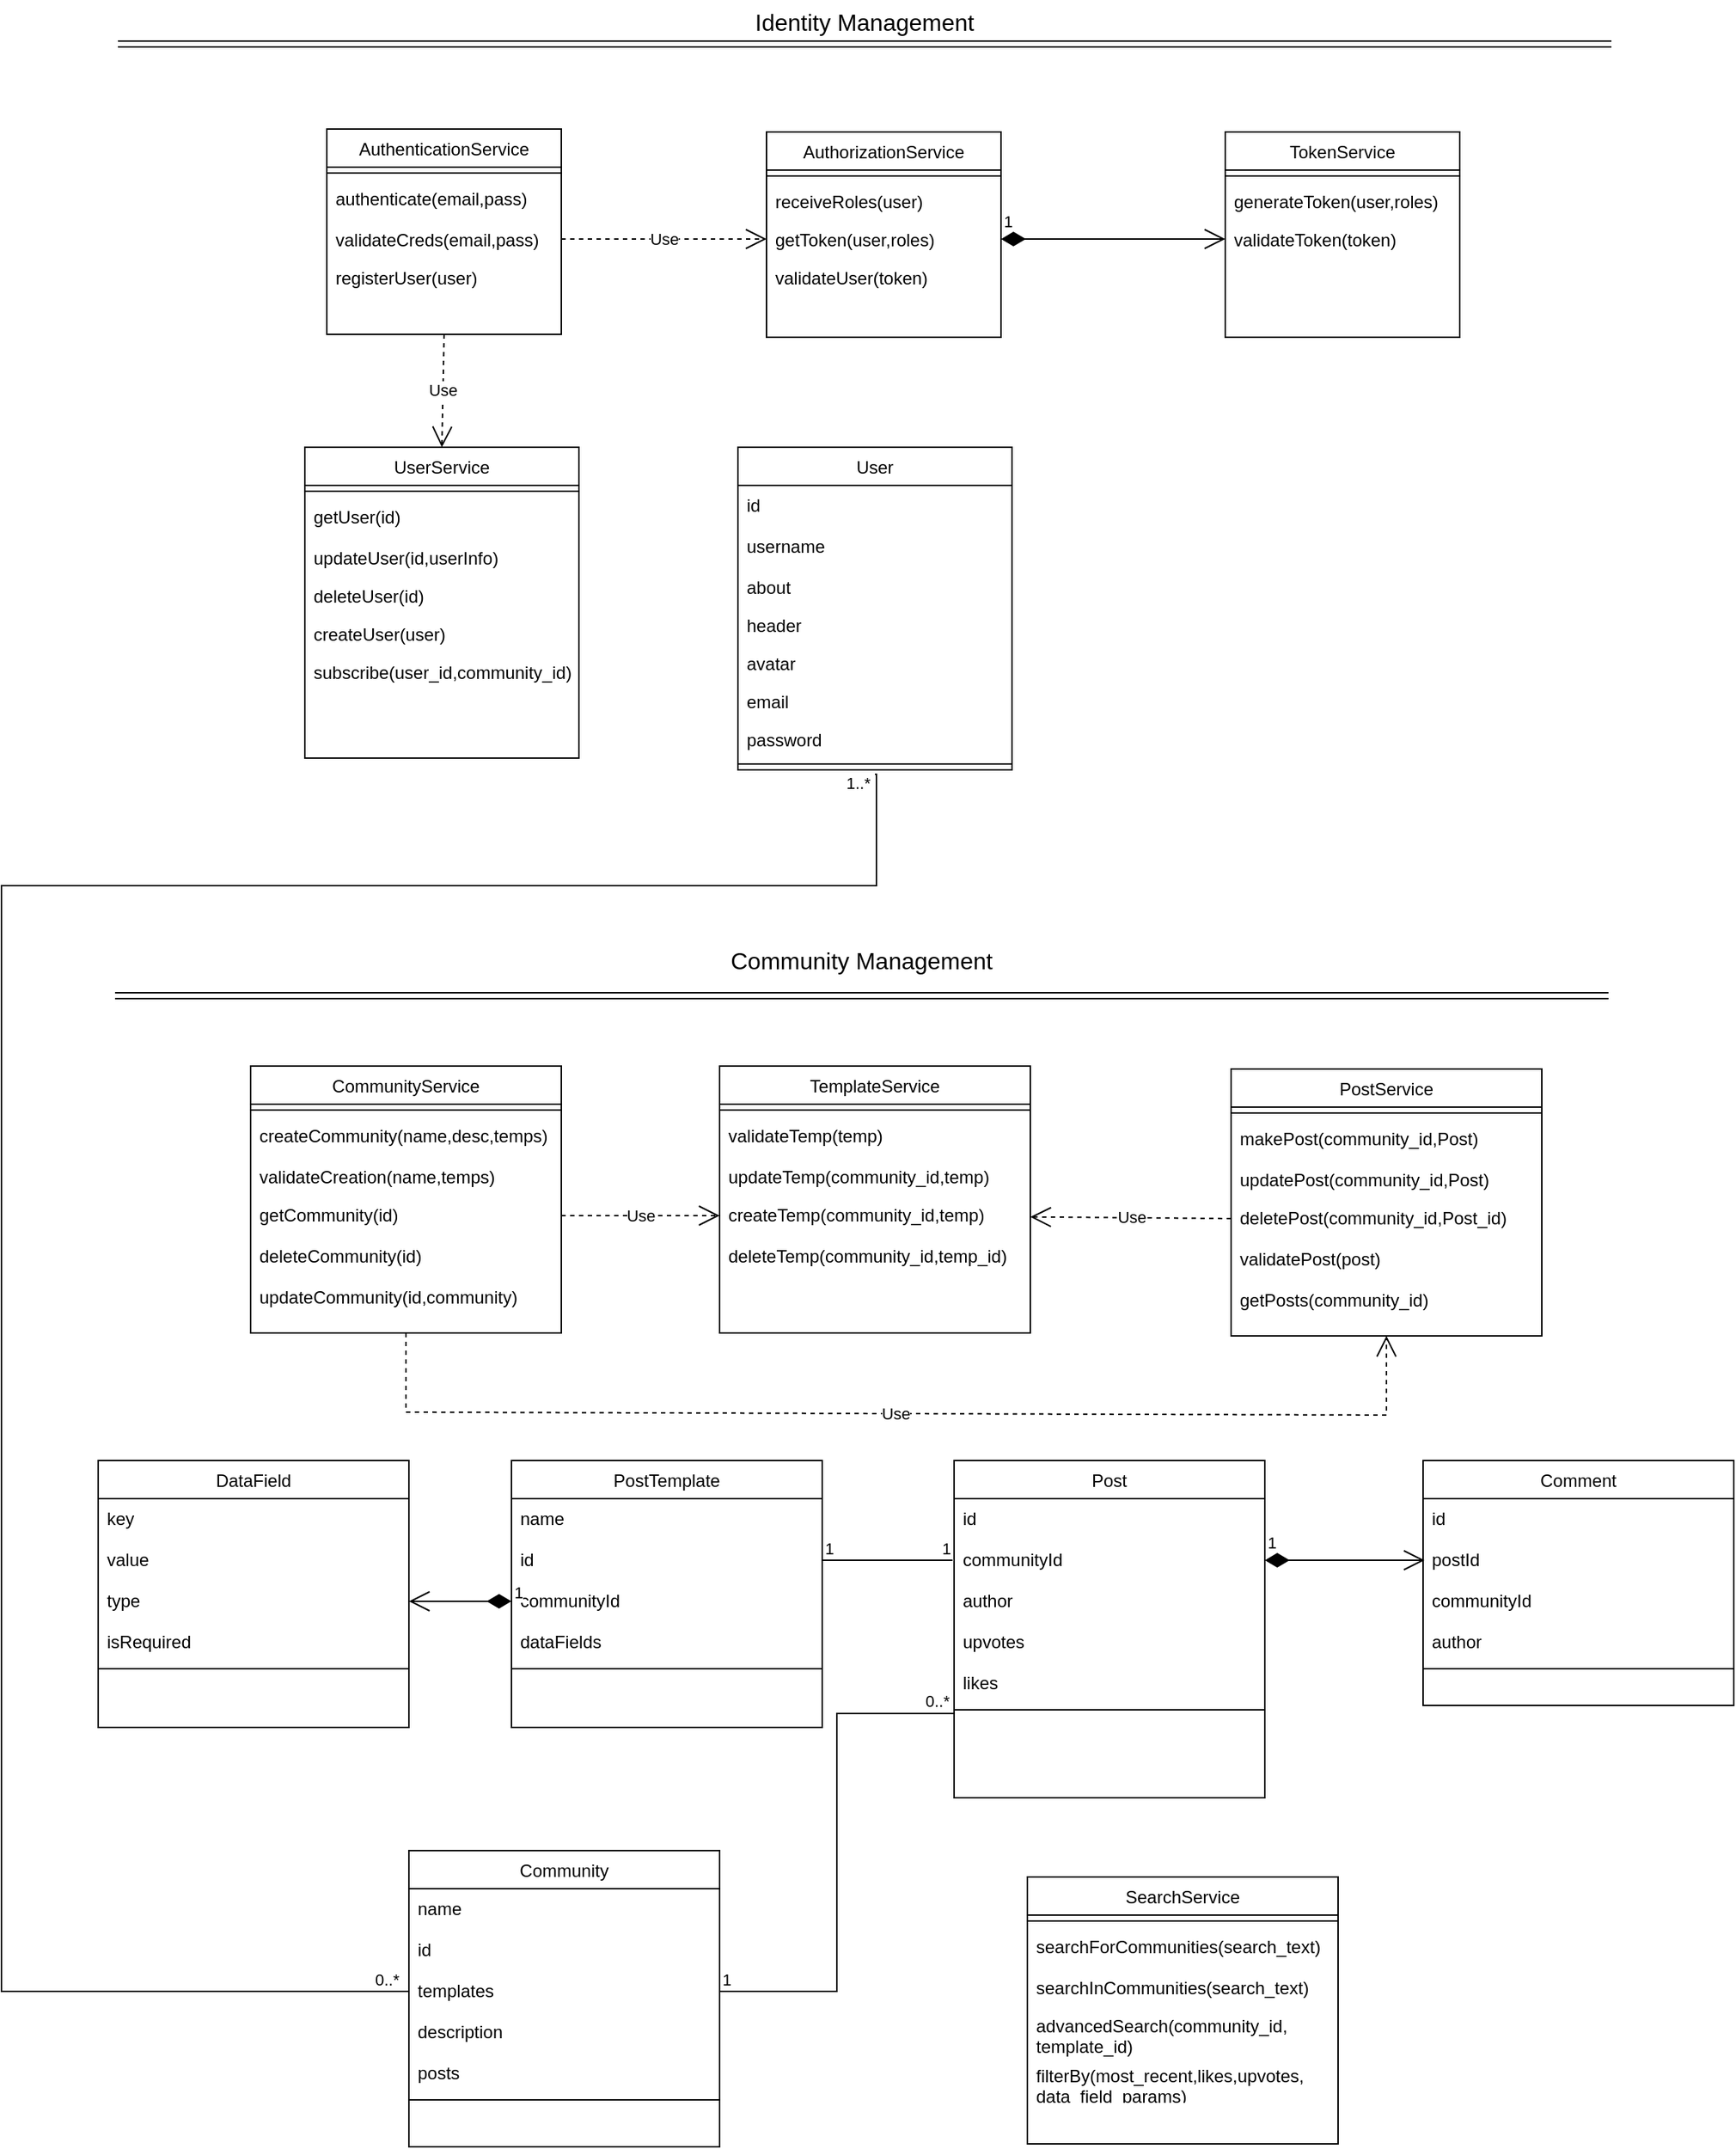 <mxfile version="23.1.5" type="device">
  <diagram id="C5RBs43oDa-KdzZeNtuy" name="Page-1">
    <mxGraphModel dx="1834" dy="1254" grid="0" gridSize="10" guides="1" tooltips="1" connect="1" arrows="1" fold="1" page="0" pageScale="1" pageWidth="1169" pageHeight="827" math="0" shadow="0">
      <root>
        <mxCell id="WIyWlLk6GJQsqaUBKTNV-0" />
        <mxCell id="WIyWlLk6GJQsqaUBKTNV-1" parent="WIyWlLk6GJQsqaUBKTNV-0" />
        <mxCell id="zkfFHV4jXpPFQw0GAbJ--0" value="AuthenticationService" style="swimlane;fontStyle=0;align=center;verticalAlign=top;childLayout=stackLayout;horizontal=1;startSize=26;horizontalStack=0;resizeParent=1;resizeLast=0;collapsible=1;marginBottom=0;rounded=0;shadow=0;strokeWidth=1;" parent="WIyWlLk6GJQsqaUBKTNV-1" vertex="1">
          <mxGeometry x="-2" y="-112" width="160" height="140" as="geometry">
            <mxRectangle x="230" y="140" width="160" height="26" as="alternateBounds" />
          </mxGeometry>
        </mxCell>
        <mxCell id="zkfFHV4jXpPFQw0GAbJ--4" value="" style="line;html=1;strokeWidth=1;align=left;verticalAlign=middle;spacingTop=-1;spacingLeft=3;spacingRight=3;rotatable=0;labelPosition=right;points=[];portConstraint=eastwest;" parent="zkfFHV4jXpPFQw0GAbJ--0" vertex="1">
          <mxGeometry y="26" width="160" height="8" as="geometry" />
        </mxCell>
        <mxCell id="MK1bfreviCfaa-t0k8Zx-5" value="authenticate(email,pass)" style="text;align=left;verticalAlign=top;spacingLeft=4;spacingRight=4;overflow=hidden;rotatable=0;points=[[0,0.5],[1,0.5]];portConstraint=eastwest;" parent="zkfFHV4jXpPFQw0GAbJ--0" vertex="1">
          <mxGeometry y="34" width="160" height="28" as="geometry" />
        </mxCell>
        <mxCell id="zkfFHV4jXpPFQw0GAbJ--2" value="validateCreds(email,pass)&#xa;" style="text;align=left;verticalAlign=top;spacingLeft=4;spacingRight=4;overflow=hidden;rotatable=0;points=[[0,0.5],[1,0.5]];portConstraint=eastwest;rounded=0;shadow=0;html=0;" parent="zkfFHV4jXpPFQw0GAbJ--0" vertex="1">
          <mxGeometry y="62" width="160" height="26" as="geometry" />
        </mxCell>
        <mxCell id="M5ChZXnzmTU3lQqr_l8c-74" value="registerUser(user)" style="text;align=left;verticalAlign=top;spacingLeft=4;spacingRight=4;overflow=hidden;rotatable=0;points=[[0,0.5],[1,0.5]];portConstraint=eastwest;rounded=0;shadow=0;html=0;" parent="zkfFHV4jXpPFQw0GAbJ--0" vertex="1">
          <mxGeometry y="88" width="160" height="26" as="geometry" />
        </mxCell>
        <mxCell id="zkfFHV4jXpPFQw0GAbJ--17" value="TokenService" style="swimlane;fontStyle=0;align=center;verticalAlign=top;childLayout=stackLayout;horizontal=1;startSize=26;horizontalStack=0;resizeParent=1;resizeLast=0;collapsible=1;marginBottom=0;rounded=0;shadow=0;strokeWidth=1;" parent="WIyWlLk6GJQsqaUBKTNV-1" vertex="1">
          <mxGeometry x="611" y="-110" width="160" height="140" as="geometry">
            <mxRectangle x="550" y="140" width="160" height="26" as="alternateBounds" />
          </mxGeometry>
        </mxCell>
        <mxCell id="zkfFHV4jXpPFQw0GAbJ--23" value="" style="line;html=1;strokeWidth=1;align=left;verticalAlign=middle;spacingTop=-1;spacingLeft=3;spacingRight=3;rotatable=0;labelPosition=right;points=[];portConstraint=eastwest;" parent="zkfFHV4jXpPFQw0GAbJ--17" vertex="1">
          <mxGeometry y="26" width="160" height="8" as="geometry" />
        </mxCell>
        <mxCell id="zkfFHV4jXpPFQw0GAbJ--24" value="generateToken(user,roles)" style="text;align=left;verticalAlign=top;spacingLeft=4;spacingRight=4;overflow=hidden;rotatable=0;points=[[0,0.5],[1,0.5]];portConstraint=eastwest;" parent="zkfFHV4jXpPFQw0GAbJ--17" vertex="1">
          <mxGeometry y="34" width="160" height="26" as="geometry" />
        </mxCell>
        <mxCell id="zkfFHV4jXpPFQw0GAbJ--25" value="validateToken(token)" style="text;align=left;verticalAlign=top;spacingLeft=4;spacingRight=4;overflow=hidden;rotatable=0;points=[[0,0.5],[1,0.5]];portConstraint=eastwest;" parent="zkfFHV4jXpPFQw0GAbJ--17" vertex="1">
          <mxGeometry y="60" width="160" height="26" as="geometry" />
        </mxCell>
        <mxCell id="MK1bfreviCfaa-t0k8Zx-0" value="&lt;span style=&quot;font-size: 16px;&quot;&gt;Identity Management&lt;/span&gt;" style="text;html=1;align=center;verticalAlign=middle;whiteSpace=wrap;rounded=0;" parent="WIyWlLk6GJQsqaUBKTNV-1" vertex="1">
          <mxGeometry x="200" y="-200" width="330" height="30" as="geometry" />
        </mxCell>
        <mxCell id="MK1bfreviCfaa-t0k8Zx-1" value="" style="shape=link;html=1;rounded=0;" parent="WIyWlLk6GJQsqaUBKTNV-1" edge="1">
          <mxGeometry width="100" relative="1" as="geometry">
            <mxPoint x="-144.5" y="-170" as="sourcePoint" />
            <mxPoint x="874.5" y="-170" as="targetPoint" />
          </mxGeometry>
        </mxCell>
        <mxCell id="MK1bfreviCfaa-t0k8Zx-6" value="AuthorizationService" style="swimlane;fontStyle=0;align=center;verticalAlign=top;childLayout=stackLayout;horizontal=1;startSize=26;horizontalStack=0;resizeParent=1;resizeLast=0;collapsible=1;marginBottom=0;rounded=0;shadow=0;strokeWidth=1;" parent="WIyWlLk6GJQsqaUBKTNV-1" vertex="1">
          <mxGeometry x="298" y="-110" width="160" height="140" as="geometry">
            <mxRectangle x="550" y="140" width="160" height="26" as="alternateBounds" />
          </mxGeometry>
        </mxCell>
        <mxCell id="MK1bfreviCfaa-t0k8Zx-7" value="" style="line;html=1;strokeWidth=1;align=left;verticalAlign=middle;spacingTop=-1;spacingLeft=3;spacingRight=3;rotatable=0;labelPosition=right;points=[];portConstraint=eastwest;" parent="MK1bfreviCfaa-t0k8Zx-6" vertex="1">
          <mxGeometry y="26" width="160" height="8" as="geometry" />
        </mxCell>
        <mxCell id="MK1bfreviCfaa-t0k8Zx-10" value="receiveRoles(user)" style="text;align=left;verticalAlign=top;spacingLeft=4;spacingRight=4;overflow=hidden;rotatable=0;points=[[0,0.5],[1,0.5]];portConstraint=eastwest;rounded=0;shadow=0;html=0;" parent="MK1bfreviCfaa-t0k8Zx-6" vertex="1">
          <mxGeometry y="34" width="160" height="26" as="geometry" />
        </mxCell>
        <mxCell id="MK1bfreviCfaa-t0k8Zx-8" value="getToken(user,roles)" style="text;align=left;verticalAlign=top;spacingLeft=4;spacingRight=4;overflow=hidden;rotatable=0;points=[[0,0.5],[1,0.5]];portConstraint=eastwest;" parent="MK1bfreviCfaa-t0k8Zx-6" vertex="1">
          <mxGeometry y="60" width="160" height="26" as="geometry" />
        </mxCell>
        <mxCell id="MK1bfreviCfaa-t0k8Zx-9" value="validateUser(token)" style="text;align=left;verticalAlign=top;spacingLeft=4;spacingRight=4;overflow=hidden;rotatable=0;points=[[0,0.5],[1,0.5]];portConstraint=eastwest;" parent="MK1bfreviCfaa-t0k8Zx-6" vertex="1">
          <mxGeometry y="86" width="160" height="26" as="geometry" />
        </mxCell>
        <mxCell id="MK1bfreviCfaa-t0k8Zx-12" value="1" style="endArrow=open;html=1;endSize=12;startArrow=diamondThin;startSize=14;startFill=1;edgeStyle=orthogonalEdgeStyle;align=left;verticalAlign=bottom;rounded=0;exitX=1;exitY=0.5;exitDx=0;exitDy=0;entryX=0;entryY=0.5;entryDx=0;entryDy=0;" parent="WIyWlLk6GJQsqaUBKTNV-1" source="MK1bfreviCfaa-t0k8Zx-8" target="zkfFHV4jXpPFQw0GAbJ--25" edge="1">
          <mxGeometry x="-1" y="3" relative="1" as="geometry">
            <mxPoint x="458" y="-35" as="sourcePoint" />
            <mxPoint x="618" y="-35" as="targetPoint" />
          </mxGeometry>
        </mxCell>
        <mxCell id="syzGB5De97nIj1ha0gCJ-1" value="&lt;span style=&quot;font-size: 16px;&quot;&gt;Community Management&lt;/span&gt;" style="text;html=1;align=center;verticalAlign=middle;whiteSpace=wrap;rounded=0;" parent="WIyWlLk6GJQsqaUBKTNV-1" vertex="1">
          <mxGeometry x="198" y="440" width="330" height="30" as="geometry" />
        </mxCell>
        <mxCell id="syzGB5De97nIj1ha0gCJ-2" value="" style="shape=link;html=1;rounded=0;" parent="WIyWlLk6GJQsqaUBKTNV-1" edge="1">
          <mxGeometry width="100" relative="1" as="geometry">
            <mxPoint x="-146.5" y="479" as="sourcePoint" />
            <mxPoint x="872.5" y="479" as="targetPoint" />
          </mxGeometry>
        </mxCell>
        <mxCell id="syzGB5De97nIj1ha0gCJ-3" value="CommunityService" style="swimlane;fontStyle=0;align=center;verticalAlign=top;childLayout=stackLayout;horizontal=1;startSize=26;horizontalStack=0;resizeParent=1;resizeLast=0;collapsible=1;marginBottom=0;rounded=0;shadow=0;strokeWidth=1;" parent="WIyWlLk6GJQsqaUBKTNV-1" vertex="1">
          <mxGeometry x="-54" y="527" width="212" height="182" as="geometry">
            <mxRectangle x="230" y="140" width="160" height="26" as="alternateBounds" />
          </mxGeometry>
        </mxCell>
        <mxCell id="syzGB5De97nIj1ha0gCJ-4" value="" style="line;html=1;strokeWidth=1;align=left;verticalAlign=middle;spacingTop=-1;spacingLeft=3;spacingRight=3;rotatable=0;labelPosition=right;points=[];portConstraint=eastwest;" parent="syzGB5De97nIj1ha0gCJ-3" vertex="1">
          <mxGeometry y="26" width="212" height="8" as="geometry" />
        </mxCell>
        <mxCell id="syzGB5De97nIj1ha0gCJ-5" value="createCommunity(name,desc,temps)" style="text;align=left;verticalAlign=top;spacingLeft=4;spacingRight=4;overflow=hidden;rotatable=0;points=[[0,0.5],[1,0.5]];portConstraint=eastwest;" parent="syzGB5De97nIj1ha0gCJ-3" vertex="1">
          <mxGeometry y="34" width="212" height="28" as="geometry" />
        </mxCell>
        <mxCell id="syzGB5De97nIj1ha0gCJ-6" value="validateCreation(name,temps)" style="text;align=left;verticalAlign=top;spacingLeft=4;spacingRight=4;overflow=hidden;rotatable=0;points=[[0,0.5],[1,0.5]];portConstraint=eastwest;rounded=0;shadow=0;html=0;" parent="syzGB5De97nIj1ha0gCJ-3" vertex="1">
          <mxGeometry y="62" width="212" height="26" as="geometry" />
        </mxCell>
        <mxCell id="syzGB5De97nIj1ha0gCJ-7" value="getCommunity(id)" style="text;align=left;verticalAlign=top;spacingLeft=4;spacingRight=4;overflow=hidden;rotatable=0;points=[[0,0.5],[1,0.5]];portConstraint=eastwest;" parent="syzGB5De97nIj1ha0gCJ-3" vertex="1">
          <mxGeometry y="88" width="212" height="28" as="geometry" />
        </mxCell>
        <mxCell id="M5ChZXnzmTU3lQqr_l8c-12" value="deleteCommunity(id)" style="text;align=left;verticalAlign=top;spacingLeft=4;spacingRight=4;overflow=hidden;rotatable=0;points=[[0,0.5],[1,0.5]];portConstraint=eastwest;" parent="syzGB5De97nIj1ha0gCJ-3" vertex="1">
          <mxGeometry y="116" width="212" height="28" as="geometry" />
        </mxCell>
        <mxCell id="M5ChZXnzmTU3lQqr_l8c-13" value="updateCommunity(id,community)" style="text;align=left;verticalAlign=top;spacingLeft=4;spacingRight=4;overflow=hidden;rotatable=0;points=[[0,0.5],[1,0.5]];portConstraint=eastwest;" parent="syzGB5De97nIj1ha0gCJ-3" vertex="1">
          <mxGeometry y="144" width="212" height="28" as="geometry" />
        </mxCell>
        <mxCell id="M5ChZXnzmTU3lQqr_l8c-5" value="TemplateService" style="swimlane;fontStyle=0;align=center;verticalAlign=top;childLayout=stackLayout;horizontal=1;startSize=26;horizontalStack=0;resizeParent=1;resizeLast=0;collapsible=1;marginBottom=0;rounded=0;shadow=0;strokeWidth=1;" parent="WIyWlLk6GJQsqaUBKTNV-1" vertex="1">
          <mxGeometry x="266" y="527" width="212" height="182" as="geometry">
            <mxRectangle x="230" y="140" width="160" height="26" as="alternateBounds" />
          </mxGeometry>
        </mxCell>
        <mxCell id="M5ChZXnzmTU3lQqr_l8c-6" value="" style="line;html=1;strokeWidth=1;align=left;verticalAlign=middle;spacingTop=-1;spacingLeft=3;spacingRight=3;rotatable=0;labelPosition=right;points=[];portConstraint=eastwest;" parent="M5ChZXnzmTU3lQqr_l8c-5" vertex="1">
          <mxGeometry y="26" width="212" height="8" as="geometry" />
        </mxCell>
        <mxCell id="M5ChZXnzmTU3lQqr_l8c-7" value="validateTemp(temp)" style="text;align=left;verticalAlign=top;spacingLeft=4;spacingRight=4;overflow=hidden;rotatable=0;points=[[0,0.5],[1,0.5]];portConstraint=eastwest;" parent="M5ChZXnzmTU3lQqr_l8c-5" vertex="1">
          <mxGeometry y="34" width="212" height="28" as="geometry" />
        </mxCell>
        <mxCell id="M5ChZXnzmTU3lQqr_l8c-8" value="updateTemp(community_id,temp)" style="text;align=left;verticalAlign=top;spacingLeft=4;spacingRight=4;overflow=hidden;rotatable=0;points=[[0,0.5],[1,0.5]];portConstraint=eastwest;rounded=0;shadow=0;html=0;" parent="M5ChZXnzmTU3lQqr_l8c-5" vertex="1">
          <mxGeometry y="62" width="212" height="26" as="geometry" />
        </mxCell>
        <mxCell id="M5ChZXnzmTU3lQqr_l8c-9" value="createTemp(community_id,temp)" style="text;align=left;verticalAlign=top;spacingLeft=4;spacingRight=4;overflow=hidden;rotatable=0;points=[[0,0.5],[1,0.5]];portConstraint=eastwest;" parent="M5ChZXnzmTU3lQqr_l8c-5" vertex="1">
          <mxGeometry y="88" width="212" height="28" as="geometry" />
        </mxCell>
        <mxCell id="M5ChZXnzmTU3lQqr_l8c-10" value="deleteTemp(community_id,temp_id)" style="text;align=left;verticalAlign=top;spacingLeft=4;spacingRight=4;overflow=hidden;rotatable=0;points=[[0,0.5],[1,0.5]];portConstraint=eastwest;" parent="M5ChZXnzmTU3lQqr_l8c-5" vertex="1">
          <mxGeometry y="116" width="212" height="28" as="geometry" />
        </mxCell>
        <mxCell id="M5ChZXnzmTU3lQqr_l8c-14" value="Use" style="endArrow=open;endSize=12;dashed=1;html=1;rounded=0;exitX=1;exitY=0.5;exitDx=0;exitDy=0;" parent="WIyWlLk6GJQsqaUBKTNV-1" source="zkfFHV4jXpPFQw0GAbJ--2" edge="1">
          <mxGeometry width="160" relative="1" as="geometry">
            <mxPoint x="162" y="-37" as="sourcePoint" />
            <mxPoint x="298" y="-37" as="targetPoint" />
          </mxGeometry>
        </mxCell>
        <mxCell id="M5ChZXnzmTU3lQqr_l8c-15" value="Use" style="endArrow=open;endSize=12;dashed=1;html=1;rounded=0;exitX=1;exitY=0.5;exitDx=0;exitDy=0;entryX=0;entryY=0.5;entryDx=0;entryDy=0;" parent="WIyWlLk6GJQsqaUBKTNV-1" source="syzGB5De97nIj1ha0gCJ-7" target="M5ChZXnzmTU3lQqr_l8c-9" edge="1">
          <mxGeometry width="160" relative="1" as="geometry">
            <mxPoint x="176" y="781" as="sourcePoint" />
            <mxPoint x="316" y="781" as="targetPoint" />
          </mxGeometry>
        </mxCell>
        <mxCell id="M5ChZXnzmTU3lQqr_l8c-17" value="PostService" style="swimlane;fontStyle=0;align=center;verticalAlign=top;childLayout=stackLayout;horizontal=1;startSize=26;horizontalStack=0;resizeParent=1;resizeLast=0;collapsible=1;marginBottom=0;rounded=0;shadow=0;strokeWidth=1;" parent="WIyWlLk6GJQsqaUBKTNV-1" vertex="1">
          <mxGeometry x="615" y="529" width="212" height="182" as="geometry">
            <mxRectangle x="230" y="140" width="160" height="26" as="alternateBounds" />
          </mxGeometry>
        </mxCell>
        <mxCell id="M5ChZXnzmTU3lQqr_l8c-18" value="" style="line;html=1;strokeWidth=1;align=left;verticalAlign=middle;spacingTop=-1;spacingLeft=3;spacingRight=3;rotatable=0;labelPosition=right;points=[];portConstraint=eastwest;" parent="M5ChZXnzmTU3lQqr_l8c-17" vertex="1">
          <mxGeometry y="26" width="212" height="8" as="geometry" />
        </mxCell>
        <mxCell id="M5ChZXnzmTU3lQqr_l8c-19" value="makePost(community_id,Post)" style="text;align=left;verticalAlign=top;spacingLeft=4;spacingRight=4;overflow=hidden;rotatable=0;points=[[0,0.5],[1,0.5]];portConstraint=eastwest;" parent="M5ChZXnzmTU3lQqr_l8c-17" vertex="1">
          <mxGeometry y="34" width="212" height="28" as="geometry" />
        </mxCell>
        <mxCell id="M5ChZXnzmTU3lQqr_l8c-20" value="updatePost(community_id,Post)" style="text;align=left;verticalAlign=top;spacingLeft=4;spacingRight=4;overflow=hidden;rotatable=0;points=[[0,0.5],[1,0.5]];portConstraint=eastwest;rounded=0;shadow=0;html=0;" parent="M5ChZXnzmTU3lQqr_l8c-17" vertex="1">
          <mxGeometry y="62" width="212" height="26" as="geometry" />
        </mxCell>
        <mxCell id="M5ChZXnzmTU3lQqr_l8c-21" value="deletePost(community_id,Post_id)" style="text;align=left;verticalAlign=top;spacingLeft=4;spacingRight=4;overflow=hidden;rotatable=0;points=[[0,0.5],[1,0.5]];portConstraint=eastwest;" parent="M5ChZXnzmTU3lQqr_l8c-17" vertex="1">
          <mxGeometry y="88" width="212" height="28" as="geometry" />
        </mxCell>
        <mxCell id="M5ChZXnzmTU3lQqr_l8c-22" value="validatePost(post)" style="text;align=left;verticalAlign=top;spacingLeft=4;spacingRight=4;overflow=hidden;rotatable=0;points=[[0,0.5],[1,0.5]];portConstraint=eastwest;" parent="M5ChZXnzmTU3lQqr_l8c-17" vertex="1">
          <mxGeometry y="116" width="212" height="28" as="geometry" />
        </mxCell>
        <mxCell id="M5ChZXnzmTU3lQqr_l8c-91" value="getPosts(community_id)" style="text;align=left;verticalAlign=top;spacingLeft=4;spacingRight=4;overflow=hidden;rotatable=0;points=[[0,0.5],[1,0.5]];portConstraint=eastwest;" parent="M5ChZXnzmTU3lQqr_l8c-17" vertex="1">
          <mxGeometry y="144" width="212" height="28" as="geometry" />
        </mxCell>
        <mxCell id="M5ChZXnzmTU3lQqr_l8c-23" value="Use" style="endArrow=open;endSize=12;dashed=1;html=1;rounded=0;exitX=0;exitY=0.5;exitDx=0;exitDy=0;" parent="WIyWlLk6GJQsqaUBKTNV-1" source="M5ChZXnzmTU3lQqr_l8c-21" target="M5ChZXnzmTU3lQqr_l8c-9" edge="1">
          <mxGeometry width="160" relative="1" as="geometry">
            <mxPoint x="453" y="846" as="sourcePoint" />
            <mxPoint x="366" y="710" as="targetPoint" />
          </mxGeometry>
        </mxCell>
        <mxCell id="M5ChZXnzmTU3lQqr_l8c-32" value="Community" style="swimlane;fontStyle=0;align=center;verticalAlign=top;childLayout=stackLayout;horizontal=1;startSize=26;horizontalStack=0;resizeParent=1;resizeLast=0;collapsible=1;marginBottom=0;rounded=0;shadow=0;strokeWidth=1;" parent="WIyWlLk6GJQsqaUBKTNV-1" vertex="1">
          <mxGeometry x="54" y="1062" width="212" height="202" as="geometry">
            <mxRectangle x="230" y="140" width="160" height="26" as="alternateBounds" />
          </mxGeometry>
        </mxCell>
        <mxCell id="M5ChZXnzmTU3lQqr_l8c-37" value="name" style="text;align=left;verticalAlign=top;spacingLeft=4;spacingRight=4;overflow=hidden;rotatable=0;points=[[0,0.5],[1,0.5]];portConstraint=eastwest;" parent="M5ChZXnzmTU3lQqr_l8c-32" vertex="1">
          <mxGeometry y="26" width="212" height="28" as="geometry" />
        </mxCell>
        <mxCell id="M5ChZXnzmTU3lQqr_l8c-38" value="id" style="text;align=left;verticalAlign=top;spacingLeft=4;spacingRight=4;overflow=hidden;rotatable=0;points=[[0,0.5],[1,0.5]];portConstraint=eastwest;" parent="M5ChZXnzmTU3lQqr_l8c-32" vertex="1">
          <mxGeometry y="54" width="212" height="28" as="geometry" />
        </mxCell>
        <mxCell id="M5ChZXnzmTU3lQqr_l8c-39" value="templates" style="text;align=left;verticalAlign=top;spacingLeft=4;spacingRight=4;overflow=hidden;rotatable=0;points=[[0,0.5],[1,0.5]];portConstraint=eastwest;" parent="M5ChZXnzmTU3lQqr_l8c-32" vertex="1">
          <mxGeometry y="82" width="212" height="28" as="geometry" />
        </mxCell>
        <mxCell id="M5ChZXnzmTU3lQqr_l8c-40" value="description" style="text;align=left;verticalAlign=top;spacingLeft=4;spacingRight=4;overflow=hidden;rotatable=0;points=[[0,0.5],[1,0.5]];portConstraint=eastwest;" parent="M5ChZXnzmTU3lQqr_l8c-32" vertex="1">
          <mxGeometry y="110" width="212" height="28" as="geometry" />
        </mxCell>
        <mxCell id="M5ChZXnzmTU3lQqr_l8c-41" value="posts" style="text;align=left;verticalAlign=top;spacingLeft=4;spacingRight=4;overflow=hidden;rotatable=0;points=[[0,0.5],[1,0.5]];portConstraint=eastwest;" parent="M5ChZXnzmTU3lQqr_l8c-32" vertex="1">
          <mxGeometry y="138" width="212" height="28" as="geometry" />
        </mxCell>
        <mxCell id="M5ChZXnzmTU3lQqr_l8c-33" value="" style="line;html=1;strokeWidth=1;align=left;verticalAlign=middle;spacingTop=-1;spacingLeft=3;spacingRight=3;rotatable=0;labelPosition=right;points=[];portConstraint=eastwest;" parent="M5ChZXnzmTU3lQqr_l8c-32" vertex="1">
          <mxGeometry y="166" width="212" height="8" as="geometry" />
        </mxCell>
        <mxCell id="M5ChZXnzmTU3lQqr_l8c-42" value="PostTemplate" style="swimlane;fontStyle=0;align=center;verticalAlign=top;childLayout=stackLayout;horizontal=1;startSize=26;horizontalStack=0;resizeParent=1;resizeLast=0;collapsible=1;marginBottom=0;rounded=0;shadow=0;strokeWidth=1;" parent="WIyWlLk6GJQsqaUBKTNV-1" vertex="1">
          <mxGeometry x="124" y="796" width="212" height="182" as="geometry">
            <mxRectangle x="230" y="140" width="160" height="26" as="alternateBounds" />
          </mxGeometry>
        </mxCell>
        <mxCell id="M5ChZXnzmTU3lQqr_l8c-43" value="name" style="text;align=left;verticalAlign=top;spacingLeft=4;spacingRight=4;overflow=hidden;rotatable=0;points=[[0,0.5],[1,0.5]];portConstraint=eastwest;" parent="M5ChZXnzmTU3lQqr_l8c-42" vertex="1">
          <mxGeometry y="26" width="212" height="28" as="geometry" />
        </mxCell>
        <mxCell id="M5ChZXnzmTU3lQqr_l8c-44" value="id" style="text;align=left;verticalAlign=top;spacingLeft=4;spacingRight=4;overflow=hidden;rotatable=0;points=[[0,0.5],[1,0.5]];portConstraint=eastwest;" parent="M5ChZXnzmTU3lQqr_l8c-42" vertex="1">
          <mxGeometry y="54" width="212" height="28" as="geometry" />
        </mxCell>
        <mxCell id="M5ChZXnzmTU3lQqr_l8c-45" value="communityId" style="text;align=left;verticalAlign=top;spacingLeft=4;spacingRight=4;overflow=hidden;rotatable=0;points=[[0,0.5],[1,0.5]];portConstraint=eastwest;" parent="M5ChZXnzmTU3lQqr_l8c-42" vertex="1">
          <mxGeometry y="82" width="212" height="28" as="geometry" />
        </mxCell>
        <mxCell id="M5ChZXnzmTU3lQqr_l8c-46" value="dataFields" style="text;align=left;verticalAlign=top;spacingLeft=4;spacingRight=4;overflow=hidden;rotatable=0;points=[[0,0.5],[1,0.5]];portConstraint=eastwest;" parent="M5ChZXnzmTU3lQqr_l8c-42" vertex="1">
          <mxGeometry y="110" width="212" height="28" as="geometry" />
        </mxCell>
        <mxCell id="M5ChZXnzmTU3lQqr_l8c-48" value="" style="line;html=1;strokeWidth=1;align=left;verticalAlign=middle;spacingTop=-1;spacingLeft=3;spacingRight=3;rotatable=0;labelPosition=right;points=[];portConstraint=eastwest;" parent="M5ChZXnzmTU3lQqr_l8c-42" vertex="1">
          <mxGeometry y="138" width="212" height="8" as="geometry" />
        </mxCell>
        <mxCell id="M5ChZXnzmTU3lQqr_l8c-49" value="Post" style="swimlane;fontStyle=0;align=center;verticalAlign=top;childLayout=stackLayout;horizontal=1;startSize=26;horizontalStack=0;resizeParent=1;resizeLast=0;collapsible=1;marginBottom=0;rounded=0;shadow=0;strokeWidth=1;" parent="WIyWlLk6GJQsqaUBKTNV-1" vertex="1">
          <mxGeometry x="426" y="796" width="212" height="230" as="geometry">
            <mxRectangle x="230" y="140" width="160" height="26" as="alternateBounds" />
          </mxGeometry>
        </mxCell>
        <mxCell id="M5ChZXnzmTU3lQqr_l8c-50" value="id" style="text;align=left;verticalAlign=top;spacingLeft=4;spacingRight=4;overflow=hidden;rotatable=0;points=[[0,0.5],[1,0.5]];portConstraint=eastwest;" parent="M5ChZXnzmTU3lQqr_l8c-49" vertex="1">
          <mxGeometry y="26" width="212" height="28" as="geometry" />
        </mxCell>
        <mxCell id="M5ChZXnzmTU3lQqr_l8c-52" value="communityId" style="text;align=left;verticalAlign=top;spacingLeft=4;spacingRight=4;overflow=hidden;rotatable=0;points=[[0,0.5],[1,0.5]];portConstraint=eastwest;" parent="M5ChZXnzmTU3lQqr_l8c-49" vertex="1">
          <mxGeometry y="54" width="212" height="28" as="geometry" />
        </mxCell>
        <mxCell id="M5ChZXnzmTU3lQqr_l8c-57" value="author" style="text;align=left;verticalAlign=top;spacingLeft=4;spacingRight=4;overflow=hidden;rotatable=0;points=[[0,0.5],[1,0.5]];portConstraint=eastwest;" parent="M5ChZXnzmTU3lQqr_l8c-49" vertex="1">
          <mxGeometry y="82" width="212" height="28" as="geometry" />
        </mxCell>
        <mxCell id="M5ChZXnzmTU3lQqr_l8c-55" value="upvotes" style="text;align=left;verticalAlign=top;spacingLeft=4;spacingRight=4;overflow=hidden;rotatable=0;points=[[0,0.5],[1,0.5]];portConstraint=eastwest;" parent="M5ChZXnzmTU3lQqr_l8c-49" vertex="1">
          <mxGeometry y="110" width="212" height="28" as="geometry" />
        </mxCell>
        <mxCell id="M5ChZXnzmTU3lQqr_l8c-56" value="likes" style="text;align=left;verticalAlign=top;spacingLeft=4;spacingRight=4;overflow=hidden;rotatable=0;points=[[0,0.5],[1,0.5]];portConstraint=eastwest;" parent="M5ChZXnzmTU3lQqr_l8c-49" vertex="1">
          <mxGeometry y="138" width="212" height="28" as="geometry" />
        </mxCell>
        <mxCell id="M5ChZXnzmTU3lQqr_l8c-54" value="" style="line;html=1;strokeWidth=1;align=left;verticalAlign=middle;spacingTop=-1;spacingLeft=3;spacingRight=3;rotatable=0;labelPosition=right;points=[];portConstraint=eastwest;" parent="M5ChZXnzmTU3lQqr_l8c-49" vertex="1">
          <mxGeometry y="166" width="212" height="8" as="geometry" />
        </mxCell>
        <mxCell id="M5ChZXnzmTU3lQqr_l8c-58" value="Comment" style="swimlane;fontStyle=0;align=center;verticalAlign=top;childLayout=stackLayout;horizontal=1;startSize=26;horizontalStack=0;resizeParent=1;resizeLast=0;collapsible=1;marginBottom=0;rounded=0;shadow=0;strokeWidth=1;" parent="WIyWlLk6GJQsqaUBKTNV-1" vertex="1">
          <mxGeometry x="746" y="796" width="212" height="167" as="geometry">
            <mxRectangle x="230" y="140" width="160" height="26" as="alternateBounds" />
          </mxGeometry>
        </mxCell>
        <mxCell id="M5ChZXnzmTU3lQqr_l8c-59" value="id" style="text;align=left;verticalAlign=top;spacingLeft=4;spacingRight=4;overflow=hidden;rotatable=0;points=[[0,0.5],[1,0.5]];portConstraint=eastwest;" parent="M5ChZXnzmTU3lQqr_l8c-58" vertex="1">
          <mxGeometry y="26" width="212" height="28" as="geometry" />
        </mxCell>
        <mxCell id="M5ChZXnzmTU3lQqr_l8c-60" value="postId" style="text;align=left;verticalAlign=top;spacingLeft=4;spacingRight=4;overflow=hidden;rotatable=0;points=[[0,0.5],[1,0.5]];portConstraint=eastwest;" parent="M5ChZXnzmTU3lQqr_l8c-58" vertex="1">
          <mxGeometry y="54" width="212" height="28" as="geometry" />
        </mxCell>
        <mxCell id="M5ChZXnzmTU3lQqr_l8c-61" value="communityId" style="text;align=left;verticalAlign=top;spacingLeft=4;spacingRight=4;overflow=hidden;rotatable=0;points=[[0,0.5],[1,0.5]];portConstraint=eastwest;" parent="M5ChZXnzmTU3lQqr_l8c-58" vertex="1">
          <mxGeometry y="82" width="212" height="28" as="geometry" />
        </mxCell>
        <mxCell id="M5ChZXnzmTU3lQqr_l8c-62" value="author" style="text;align=left;verticalAlign=top;spacingLeft=4;spacingRight=4;overflow=hidden;rotatable=0;points=[[0,0.5],[1,0.5]];portConstraint=eastwest;" parent="M5ChZXnzmTU3lQqr_l8c-58" vertex="1">
          <mxGeometry y="110" width="212" height="28" as="geometry" />
        </mxCell>
        <mxCell id="M5ChZXnzmTU3lQqr_l8c-66" value="" style="line;html=1;strokeWidth=1;align=left;verticalAlign=middle;spacingTop=-1;spacingLeft=3;spacingRight=3;rotatable=0;labelPosition=right;points=[];portConstraint=eastwest;" parent="M5ChZXnzmTU3lQqr_l8c-58" vertex="1">
          <mxGeometry y="138" width="212" height="8" as="geometry" />
        </mxCell>
        <mxCell id="M5ChZXnzmTU3lQqr_l8c-67" value="1" style="endArrow=open;html=1;endSize=12;startArrow=diamondThin;startSize=14;startFill=1;edgeStyle=orthogonalEdgeStyle;align=left;verticalAlign=bottom;rounded=0;exitX=1;exitY=0.5;exitDx=0;exitDy=0;" parent="WIyWlLk6GJQsqaUBKTNV-1" source="M5ChZXnzmTU3lQqr_l8c-52" edge="1">
          <mxGeometry x="-1" y="3" relative="1" as="geometry">
            <mxPoint x="703" y="1080" as="sourcePoint" />
            <mxPoint x="747" y="864" as="targetPoint" />
          </mxGeometry>
        </mxCell>
        <mxCell id="M5ChZXnzmTU3lQqr_l8c-68" value="UserService" style="swimlane;fontStyle=0;align=center;verticalAlign=top;childLayout=stackLayout;horizontal=1;startSize=26;horizontalStack=0;resizeParent=1;resizeLast=0;collapsible=1;marginBottom=0;rounded=0;shadow=0;strokeWidth=1;" parent="WIyWlLk6GJQsqaUBKTNV-1" vertex="1">
          <mxGeometry x="-17" y="105" width="187" height="212" as="geometry">
            <mxRectangle x="230" y="140" width="160" height="26" as="alternateBounds" />
          </mxGeometry>
        </mxCell>
        <mxCell id="M5ChZXnzmTU3lQqr_l8c-69" value="" style="line;html=1;strokeWidth=1;align=left;verticalAlign=middle;spacingTop=-1;spacingLeft=3;spacingRight=3;rotatable=0;labelPosition=right;points=[];portConstraint=eastwest;" parent="M5ChZXnzmTU3lQqr_l8c-68" vertex="1">
          <mxGeometry y="26" width="187" height="8" as="geometry" />
        </mxCell>
        <mxCell id="M5ChZXnzmTU3lQqr_l8c-70" value="getUser(id)" style="text;align=left;verticalAlign=top;spacingLeft=4;spacingRight=4;overflow=hidden;rotatable=0;points=[[0,0.5],[1,0.5]];portConstraint=eastwest;" parent="M5ChZXnzmTU3lQqr_l8c-68" vertex="1">
          <mxGeometry y="34" width="187" height="28" as="geometry" />
        </mxCell>
        <mxCell id="M5ChZXnzmTU3lQqr_l8c-71" value="updateUser(id,userInfo)" style="text;align=left;verticalAlign=top;spacingLeft=4;spacingRight=4;overflow=hidden;rotatable=0;points=[[0,0.5],[1,0.5]];portConstraint=eastwest;rounded=0;shadow=0;html=0;" parent="M5ChZXnzmTU3lQqr_l8c-68" vertex="1">
          <mxGeometry y="62" width="187" height="26" as="geometry" />
        </mxCell>
        <mxCell id="M5ChZXnzmTU3lQqr_l8c-72" value="deleteUser(id)" style="text;align=left;verticalAlign=top;spacingLeft=4;spacingRight=4;overflow=hidden;rotatable=0;points=[[0,0.5],[1,0.5]];portConstraint=eastwest;rounded=0;shadow=0;html=0;" parent="M5ChZXnzmTU3lQqr_l8c-68" vertex="1">
          <mxGeometry y="88" width="187" height="26" as="geometry" />
        </mxCell>
        <mxCell id="M5ChZXnzmTU3lQqr_l8c-73" value="createUser(user)" style="text;align=left;verticalAlign=top;spacingLeft=4;spacingRight=4;overflow=hidden;rotatable=0;points=[[0,0.5],[1,0.5]];portConstraint=eastwest;rounded=0;shadow=0;html=0;" parent="M5ChZXnzmTU3lQqr_l8c-68" vertex="1">
          <mxGeometry y="114" width="187" height="26" as="geometry" />
        </mxCell>
        <mxCell id="M5ChZXnzmTU3lQqr_l8c-76" value="subscribe(user_id,community_id)" style="text;align=left;verticalAlign=top;spacingLeft=4;spacingRight=4;overflow=hidden;rotatable=0;points=[[0,0.5],[1,0.5]];portConstraint=eastwest;rounded=0;shadow=0;html=0;" parent="M5ChZXnzmTU3lQqr_l8c-68" vertex="1">
          <mxGeometry y="140" width="187" height="26" as="geometry" />
        </mxCell>
        <mxCell id="M5ChZXnzmTU3lQqr_l8c-75" value="Use" style="endArrow=open;endSize=12;dashed=1;html=1;rounded=0;exitX=0.5;exitY=1;exitDx=0;exitDy=0;entryX=0.5;entryY=0;entryDx=0;entryDy=0;" parent="WIyWlLk6GJQsqaUBKTNV-1" source="zkfFHV4jXpPFQw0GAbJ--0" target="M5ChZXnzmTU3lQqr_l8c-68" edge="1">
          <mxGeometry width="160" relative="1" as="geometry">
            <mxPoint x="179" y="157" as="sourcePoint" />
            <mxPoint x="319" y="157" as="targetPoint" />
          </mxGeometry>
        </mxCell>
        <mxCell id="M5ChZXnzmTU3lQqr_l8c-77" value="" style="endArrow=none;html=1;edgeStyle=orthogonalEdgeStyle;rounded=0;exitX=1;exitY=0.5;exitDx=0;exitDy=0;" parent="WIyWlLk6GJQsqaUBKTNV-1" source="M5ChZXnzmTU3lQqr_l8c-44" edge="1">
          <mxGeometry relative="1" as="geometry">
            <mxPoint x="285" y="831" as="sourcePoint" />
            <mxPoint x="425" y="864" as="targetPoint" />
          </mxGeometry>
        </mxCell>
        <mxCell id="M5ChZXnzmTU3lQqr_l8c-78" value="1" style="edgeLabel;resizable=0;html=1;align=left;verticalAlign=bottom;" parent="M5ChZXnzmTU3lQqr_l8c-77" connectable="0" vertex="1">
          <mxGeometry x="-1" relative="1" as="geometry" />
        </mxCell>
        <mxCell id="M5ChZXnzmTU3lQqr_l8c-79" value="1" style="edgeLabel;resizable=0;html=1;align=right;verticalAlign=bottom;" parent="M5ChZXnzmTU3lQqr_l8c-77" connectable="0" vertex="1">
          <mxGeometry x="1" relative="1" as="geometry" />
        </mxCell>
        <mxCell id="M5ChZXnzmTU3lQqr_l8c-80" value="" style="endArrow=none;html=1;edgeStyle=orthogonalEdgeStyle;rounded=0;exitX=1;exitY=0.5;exitDx=0;exitDy=0;entryX=0;entryY=0.75;entryDx=0;entryDy=0;" parent="WIyWlLk6GJQsqaUBKTNV-1" source="M5ChZXnzmTU3lQqr_l8c-39" target="M5ChZXnzmTU3lQqr_l8c-49" edge="1">
          <mxGeometry relative="1" as="geometry">
            <mxPoint x="325" y="1138" as="sourcePoint" />
            <mxPoint x="414" y="1138" as="targetPoint" />
          </mxGeometry>
        </mxCell>
        <mxCell id="M5ChZXnzmTU3lQqr_l8c-81" value="1" style="edgeLabel;resizable=0;html=1;align=left;verticalAlign=bottom;" parent="M5ChZXnzmTU3lQqr_l8c-80" connectable="0" vertex="1">
          <mxGeometry x="-1" relative="1" as="geometry" />
        </mxCell>
        <mxCell id="M5ChZXnzmTU3lQqr_l8c-82" value="0..*" style="edgeLabel;resizable=0;html=1;align=right;verticalAlign=bottom;" parent="M5ChZXnzmTU3lQqr_l8c-80" connectable="0" vertex="1">
          <mxGeometry x="1" relative="1" as="geometry">
            <mxPoint x="-3" as="offset" />
          </mxGeometry>
        </mxCell>
        <mxCell id="M5ChZXnzmTU3lQqr_l8c-84" value="User" style="swimlane;fontStyle=0;align=center;verticalAlign=top;childLayout=stackLayout;horizontal=1;startSize=26;horizontalStack=0;resizeParent=1;resizeLast=0;collapsible=1;marginBottom=0;rounded=0;shadow=0;strokeWidth=1;" parent="WIyWlLk6GJQsqaUBKTNV-1" vertex="1">
          <mxGeometry x="278.5" y="105" width="187" height="220" as="geometry">
            <mxRectangle x="230" y="140" width="160" height="26" as="alternateBounds" />
          </mxGeometry>
        </mxCell>
        <mxCell id="M5ChZXnzmTU3lQqr_l8c-93" value="id" style="text;align=left;verticalAlign=top;spacingLeft=4;spacingRight=4;overflow=hidden;rotatable=0;points=[[0,0.5],[1,0.5]];portConstraint=eastwest;" parent="M5ChZXnzmTU3lQqr_l8c-84" vertex="1">
          <mxGeometry y="26" width="187" height="28" as="geometry" />
        </mxCell>
        <mxCell id="M5ChZXnzmTU3lQqr_l8c-86" value="username" style="text;align=left;verticalAlign=top;spacingLeft=4;spacingRight=4;overflow=hidden;rotatable=0;points=[[0,0.5],[1,0.5]];portConstraint=eastwest;" parent="M5ChZXnzmTU3lQqr_l8c-84" vertex="1">
          <mxGeometry y="54" width="187" height="28" as="geometry" />
        </mxCell>
        <mxCell id="M5ChZXnzmTU3lQqr_l8c-87" value="about" style="text;align=left;verticalAlign=top;spacingLeft=4;spacingRight=4;overflow=hidden;rotatable=0;points=[[0,0.5],[1,0.5]];portConstraint=eastwest;rounded=0;shadow=0;html=0;" parent="M5ChZXnzmTU3lQqr_l8c-84" vertex="1">
          <mxGeometry y="82" width="187" height="26" as="geometry" />
        </mxCell>
        <mxCell id="M5ChZXnzmTU3lQqr_l8c-88" value="header" style="text;align=left;verticalAlign=top;spacingLeft=4;spacingRight=4;overflow=hidden;rotatable=0;points=[[0,0.5],[1,0.5]];portConstraint=eastwest;rounded=0;shadow=0;html=0;" parent="M5ChZXnzmTU3lQqr_l8c-84" vertex="1">
          <mxGeometry y="108" width="187" height="26" as="geometry" />
        </mxCell>
        <mxCell id="M5ChZXnzmTU3lQqr_l8c-89" value="avatar" style="text;align=left;verticalAlign=top;spacingLeft=4;spacingRight=4;overflow=hidden;rotatable=0;points=[[0,0.5],[1,0.5]];portConstraint=eastwest;rounded=0;shadow=0;html=0;" parent="M5ChZXnzmTU3lQqr_l8c-84" vertex="1">
          <mxGeometry y="134" width="187" height="26" as="geometry" />
        </mxCell>
        <mxCell id="M5ChZXnzmTU3lQqr_l8c-92" value="email" style="text;align=left;verticalAlign=top;spacingLeft=4;spacingRight=4;overflow=hidden;rotatable=0;points=[[0,0.5],[1,0.5]];portConstraint=eastwest;rounded=0;shadow=0;html=0;" parent="M5ChZXnzmTU3lQqr_l8c-84" vertex="1">
          <mxGeometry y="160" width="187" height="26" as="geometry" />
        </mxCell>
        <mxCell id="M5ChZXnzmTU3lQqr_l8c-90" value="password" style="text;align=left;verticalAlign=top;spacingLeft=4;spacingRight=4;overflow=hidden;rotatable=0;points=[[0,0.5],[1,0.5]];portConstraint=eastwest;rounded=0;shadow=0;html=0;" parent="M5ChZXnzmTU3lQqr_l8c-84" vertex="1">
          <mxGeometry y="186" width="187" height="26" as="geometry" />
        </mxCell>
        <mxCell id="M5ChZXnzmTU3lQqr_l8c-85" value="" style="line;html=1;strokeWidth=1;align=left;verticalAlign=middle;spacingTop=-1;spacingLeft=3;spacingRight=3;rotatable=0;labelPosition=right;points=[];portConstraint=eastwest;" parent="M5ChZXnzmTU3lQqr_l8c-84" vertex="1">
          <mxGeometry y="212" width="187" height="8" as="geometry" />
        </mxCell>
        <mxCell id="M5ChZXnzmTU3lQqr_l8c-94" value="" style="endArrow=none;html=1;edgeStyle=orthogonalEdgeStyle;rounded=0;exitX=0;exitY=0.5;exitDx=0;exitDy=0;" parent="WIyWlLk6GJQsqaUBKTNV-1" source="M5ChZXnzmTU3lQqr_l8c-39" edge="1">
          <mxGeometry relative="1" as="geometry">
            <mxPoint x="-174" y="1152" as="sourcePoint" />
            <mxPoint x="372" y="328" as="targetPoint" />
            <Array as="points">
              <mxPoint x="-224" y="1158" />
              <mxPoint x="-224" y="404" />
              <mxPoint x="373" y="404" />
            </Array>
          </mxGeometry>
        </mxCell>
        <mxCell id="M5ChZXnzmTU3lQqr_l8c-95" value="0..*" style="edgeLabel;resizable=0;html=1;align=left;verticalAlign=bottom;" parent="M5ChZXnzmTU3lQqr_l8c-94" connectable="0" vertex="1">
          <mxGeometry x="-1" relative="1" as="geometry">
            <mxPoint x="-25" as="offset" />
          </mxGeometry>
        </mxCell>
        <mxCell id="M5ChZXnzmTU3lQqr_l8c-96" value="1..*" style="edgeLabel;resizable=0;html=1;align=right;verticalAlign=bottom;" parent="M5ChZXnzmTU3lQqr_l8c-94" connectable="0" vertex="1">
          <mxGeometry x="1" relative="1" as="geometry">
            <mxPoint x="-3" y="14" as="offset" />
          </mxGeometry>
        </mxCell>
        <mxCell id="M5ChZXnzmTU3lQqr_l8c-97" value="DataField" style="swimlane;fontStyle=0;align=center;verticalAlign=top;childLayout=stackLayout;horizontal=1;startSize=26;horizontalStack=0;resizeParent=1;resizeLast=0;collapsible=1;marginBottom=0;rounded=0;shadow=0;strokeWidth=1;" parent="WIyWlLk6GJQsqaUBKTNV-1" vertex="1">
          <mxGeometry x="-158" y="796" width="212" height="182" as="geometry">
            <mxRectangle x="230" y="140" width="160" height="26" as="alternateBounds" />
          </mxGeometry>
        </mxCell>
        <mxCell id="M5ChZXnzmTU3lQqr_l8c-98" value="key" style="text;align=left;verticalAlign=top;spacingLeft=4;spacingRight=4;overflow=hidden;rotatable=0;points=[[0,0.5],[1,0.5]];portConstraint=eastwest;" parent="M5ChZXnzmTU3lQqr_l8c-97" vertex="1">
          <mxGeometry y="26" width="212" height="28" as="geometry" />
        </mxCell>
        <mxCell id="M5ChZXnzmTU3lQqr_l8c-99" value="value" style="text;align=left;verticalAlign=top;spacingLeft=4;spacingRight=4;overflow=hidden;rotatable=0;points=[[0,0.5],[1,0.5]];portConstraint=eastwest;" parent="M5ChZXnzmTU3lQqr_l8c-97" vertex="1">
          <mxGeometry y="54" width="212" height="28" as="geometry" />
        </mxCell>
        <mxCell id="M5ChZXnzmTU3lQqr_l8c-100" value="type" style="text;align=left;verticalAlign=top;spacingLeft=4;spacingRight=4;overflow=hidden;rotatable=0;points=[[0,0.5],[1,0.5]];portConstraint=eastwest;" parent="M5ChZXnzmTU3lQqr_l8c-97" vertex="1">
          <mxGeometry y="82" width="212" height="28" as="geometry" />
        </mxCell>
        <mxCell id="M5ChZXnzmTU3lQqr_l8c-101" value="isRequired" style="text;align=left;verticalAlign=top;spacingLeft=4;spacingRight=4;overflow=hidden;rotatable=0;points=[[0,0.5],[1,0.5]];portConstraint=eastwest;" parent="M5ChZXnzmTU3lQqr_l8c-97" vertex="1">
          <mxGeometry y="110" width="212" height="28" as="geometry" />
        </mxCell>
        <mxCell id="M5ChZXnzmTU3lQqr_l8c-102" value="" style="line;html=1;strokeWidth=1;align=left;verticalAlign=middle;spacingTop=-1;spacingLeft=3;spacingRight=3;rotatable=0;labelPosition=right;points=[];portConstraint=eastwest;" parent="M5ChZXnzmTU3lQqr_l8c-97" vertex="1">
          <mxGeometry y="138" width="212" height="8" as="geometry" />
        </mxCell>
        <mxCell id="M5ChZXnzmTU3lQqr_l8c-106" value="1" style="endArrow=open;html=1;endSize=12;startArrow=diamondThin;startSize=14;startFill=1;edgeStyle=orthogonalEdgeStyle;align=left;verticalAlign=bottom;rounded=0;exitX=0;exitY=0.5;exitDx=0;exitDy=0;entryX=1;entryY=0.5;entryDx=0;entryDy=0;" parent="WIyWlLk6GJQsqaUBKTNV-1" source="M5ChZXnzmTU3lQqr_l8c-45" target="M5ChZXnzmTU3lQqr_l8c-100" edge="1">
          <mxGeometry x="-1" y="3" relative="1" as="geometry">
            <mxPoint x="46" y="1020" as="sourcePoint" />
            <mxPoint x="155" y="1020" as="targetPoint" />
          </mxGeometry>
        </mxCell>
        <mxCell id="M5ChZXnzmTU3lQqr_l8c-107" value="SearchService" style="swimlane;fontStyle=0;align=center;verticalAlign=top;childLayout=stackLayout;horizontal=1;startSize=26;horizontalStack=0;resizeParent=1;resizeLast=0;collapsible=1;marginBottom=0;rounded=0;shadow=0;strokeWidth=1;" parent="WIyWlLk6GJQsqaUBKTNV-1" vertex="1">
          <mxGeometry x="476" y="1080" width="212" height="182" as="geometry">
            <mxRectangle x="230" y="140" width="160" height="26" as="alternateBounds" />
          </mxGeometry>
        </mxCell>
        <mxCell id="M5ChZXnzmTU3lQqr_l8c-108" value="" style="line;html=1;strokeWidth=1;align=left;verticalAlign=middle;spacingTop=-1;spacingLeft=3;spacingRight=3;rotatable=0;labelPosition=right;points=[];portConstraint=eastwest;" parent="M5ChZXnzmTU3lQqr_l8c-107" vertex="1">
          <mxGeometry y="26" width="212" height="8" as="geometry" />
        </mxCell>
        <mxCell id="M5ChZXnzmTU3lQqr_l8c-109" value="searchForCommunities(search_text)" style="text;align=left;verticalAlign=top;spacingLeft=4;spacingRight=4;overflow=hidden;rotatable=0;points=[[0,0.5],[1,0.5]];portConstraint=eastwest;" parent="M5ChZXnzmTU3lQqr_l8c-107" vertex="1">
          <mxGeometry y="34" width="212" height="28" as="geometry" />
        </mxCell>
        <mxCell id="M5ChZXnzmTU3lQqr_l8c-110" value="searchInCommunities(search_text)" style="text;align=left;verticalAlign=top;spacingLeft=4;spacingRight=4;overflow=hidden;rotatable=0;points=[[0,0.5],[1,0.5]];portConstraint=eastwest;rounded=0;shadow=0;html=0;" parent="M5ChZXnzmTU3lQqr_l8c-107" vertex="1">
          <mxGeometry y="62" width="212" height="26" as="geometry" />
        </mxCell>
        <mxCell id="M5ChZXnzmTU3lQqr_l8c-111" value="advancedSearch(community_id,&#xa;template_id)" style="text;align=left;verticalAlign=top;spacingLeft=4;spacingRight=4;overflow=hidden;rotatable=0;points=[[0,0.5],[1,0.5]];portConstraint=eastwest;" parent="M5ChZXnzmTU3lQqr_l8c-107" vertex="1">
          <mxGeometry y="88" width="212" height="34" as="geometry" />
        </mxCell>
        <mxCell id="M5ChZXnzmTU3lQqr_l8c-113" value="filterBy(most_recent,likes,upvotes,&#xa;data_field_params)" style="text;align=left;verticalAlign=top;spacingLeft=4;spacingRight=4;overflow=hidden;rotatable=0;points=[[0,0.5],[1,0.5]];portConstraint=eastwest;" parent="M5ChZXnzmTU3lQqr_l8c-107" vertex="1">
          <mxGeometry y="122" width="212" height="28" as="geometry" />
        </mxCell>
        <mxCell id="M5ChZXnzmTU3lQqr_l8c-114" value="Use" style="endArrow=open;endSize=12;dashed=1;html=1;rounded=0;exitX=0.5;exitY=1;exitDx=0;exitDy=0;entryX=0.5;entryY=1;entryDx=0;entryDy=0;" parent="WIyWlLk6GJQsqaUBKTNV-1" source="syzGB5De97nIj1ha0gCJ-3" target="M5ChZXnzmTU3lQqr_l8c-17" edge="1">
          <mxGeometry width="160" relative="1" as="geometry">
            <mxPoint x="61" y="764" as="sourcePoint" />
            <mxPoint x="745" y="757" as="targetPoint" />
            <Array as="points">
              <mxPoint x="52" y="763" />
              <mxPoint x="721" y="765" />
            </Array>
          </mxGeometry>
        </mxCell>
      </root>
    </mxGraphModel>
  </diagram>
</mxfile>
